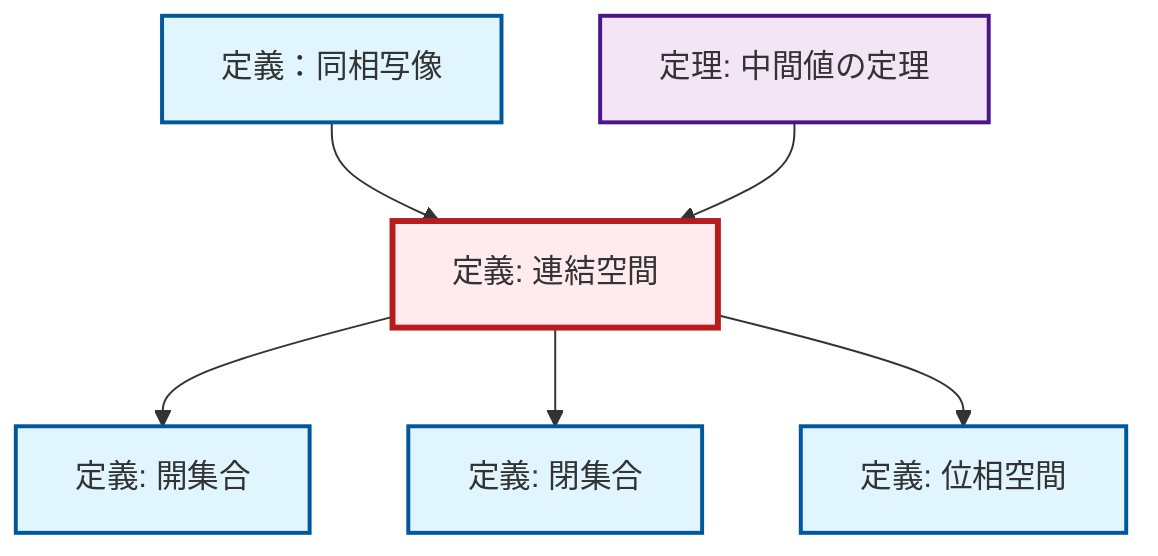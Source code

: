 graph TD
    classDef definition fill:#e1f5fe,stroke:#01579b,stroke-width:2px
    classDef theorem fill:#f3e5f5,stroke:#4a148c,stroke-width:2px
    classDef axiom fill:#fff3e0,stroke:#e65100,stroke-width:2px
    classDef example fill:#e8f5e9,stroke:#1b5e20,stroke-width:2px
    classDef current fill:#ffebee,stroke:#b71c1c,stroke-width:3px
    def-homeomorphism["定義：同相写像"]:::definition
    thm-intermediate-value["定理: 中間値の定理"]:::theorem
    def-connected["定義: 連結空間"]:::definition
    def-topological-space["定義: 位相空間"]:::definition
    def-open-set["定義: 開集合"]:::definition
    def-closed-set["定義: 閉集合"]:::definition
    def-connected --> def-open-set
    def-connected --> def-closed-set
    def-connected --> def-topological-space
    def-homeomorphism --> def-connected
    thm-intermediate-value --> def-connected
    class def-connected current